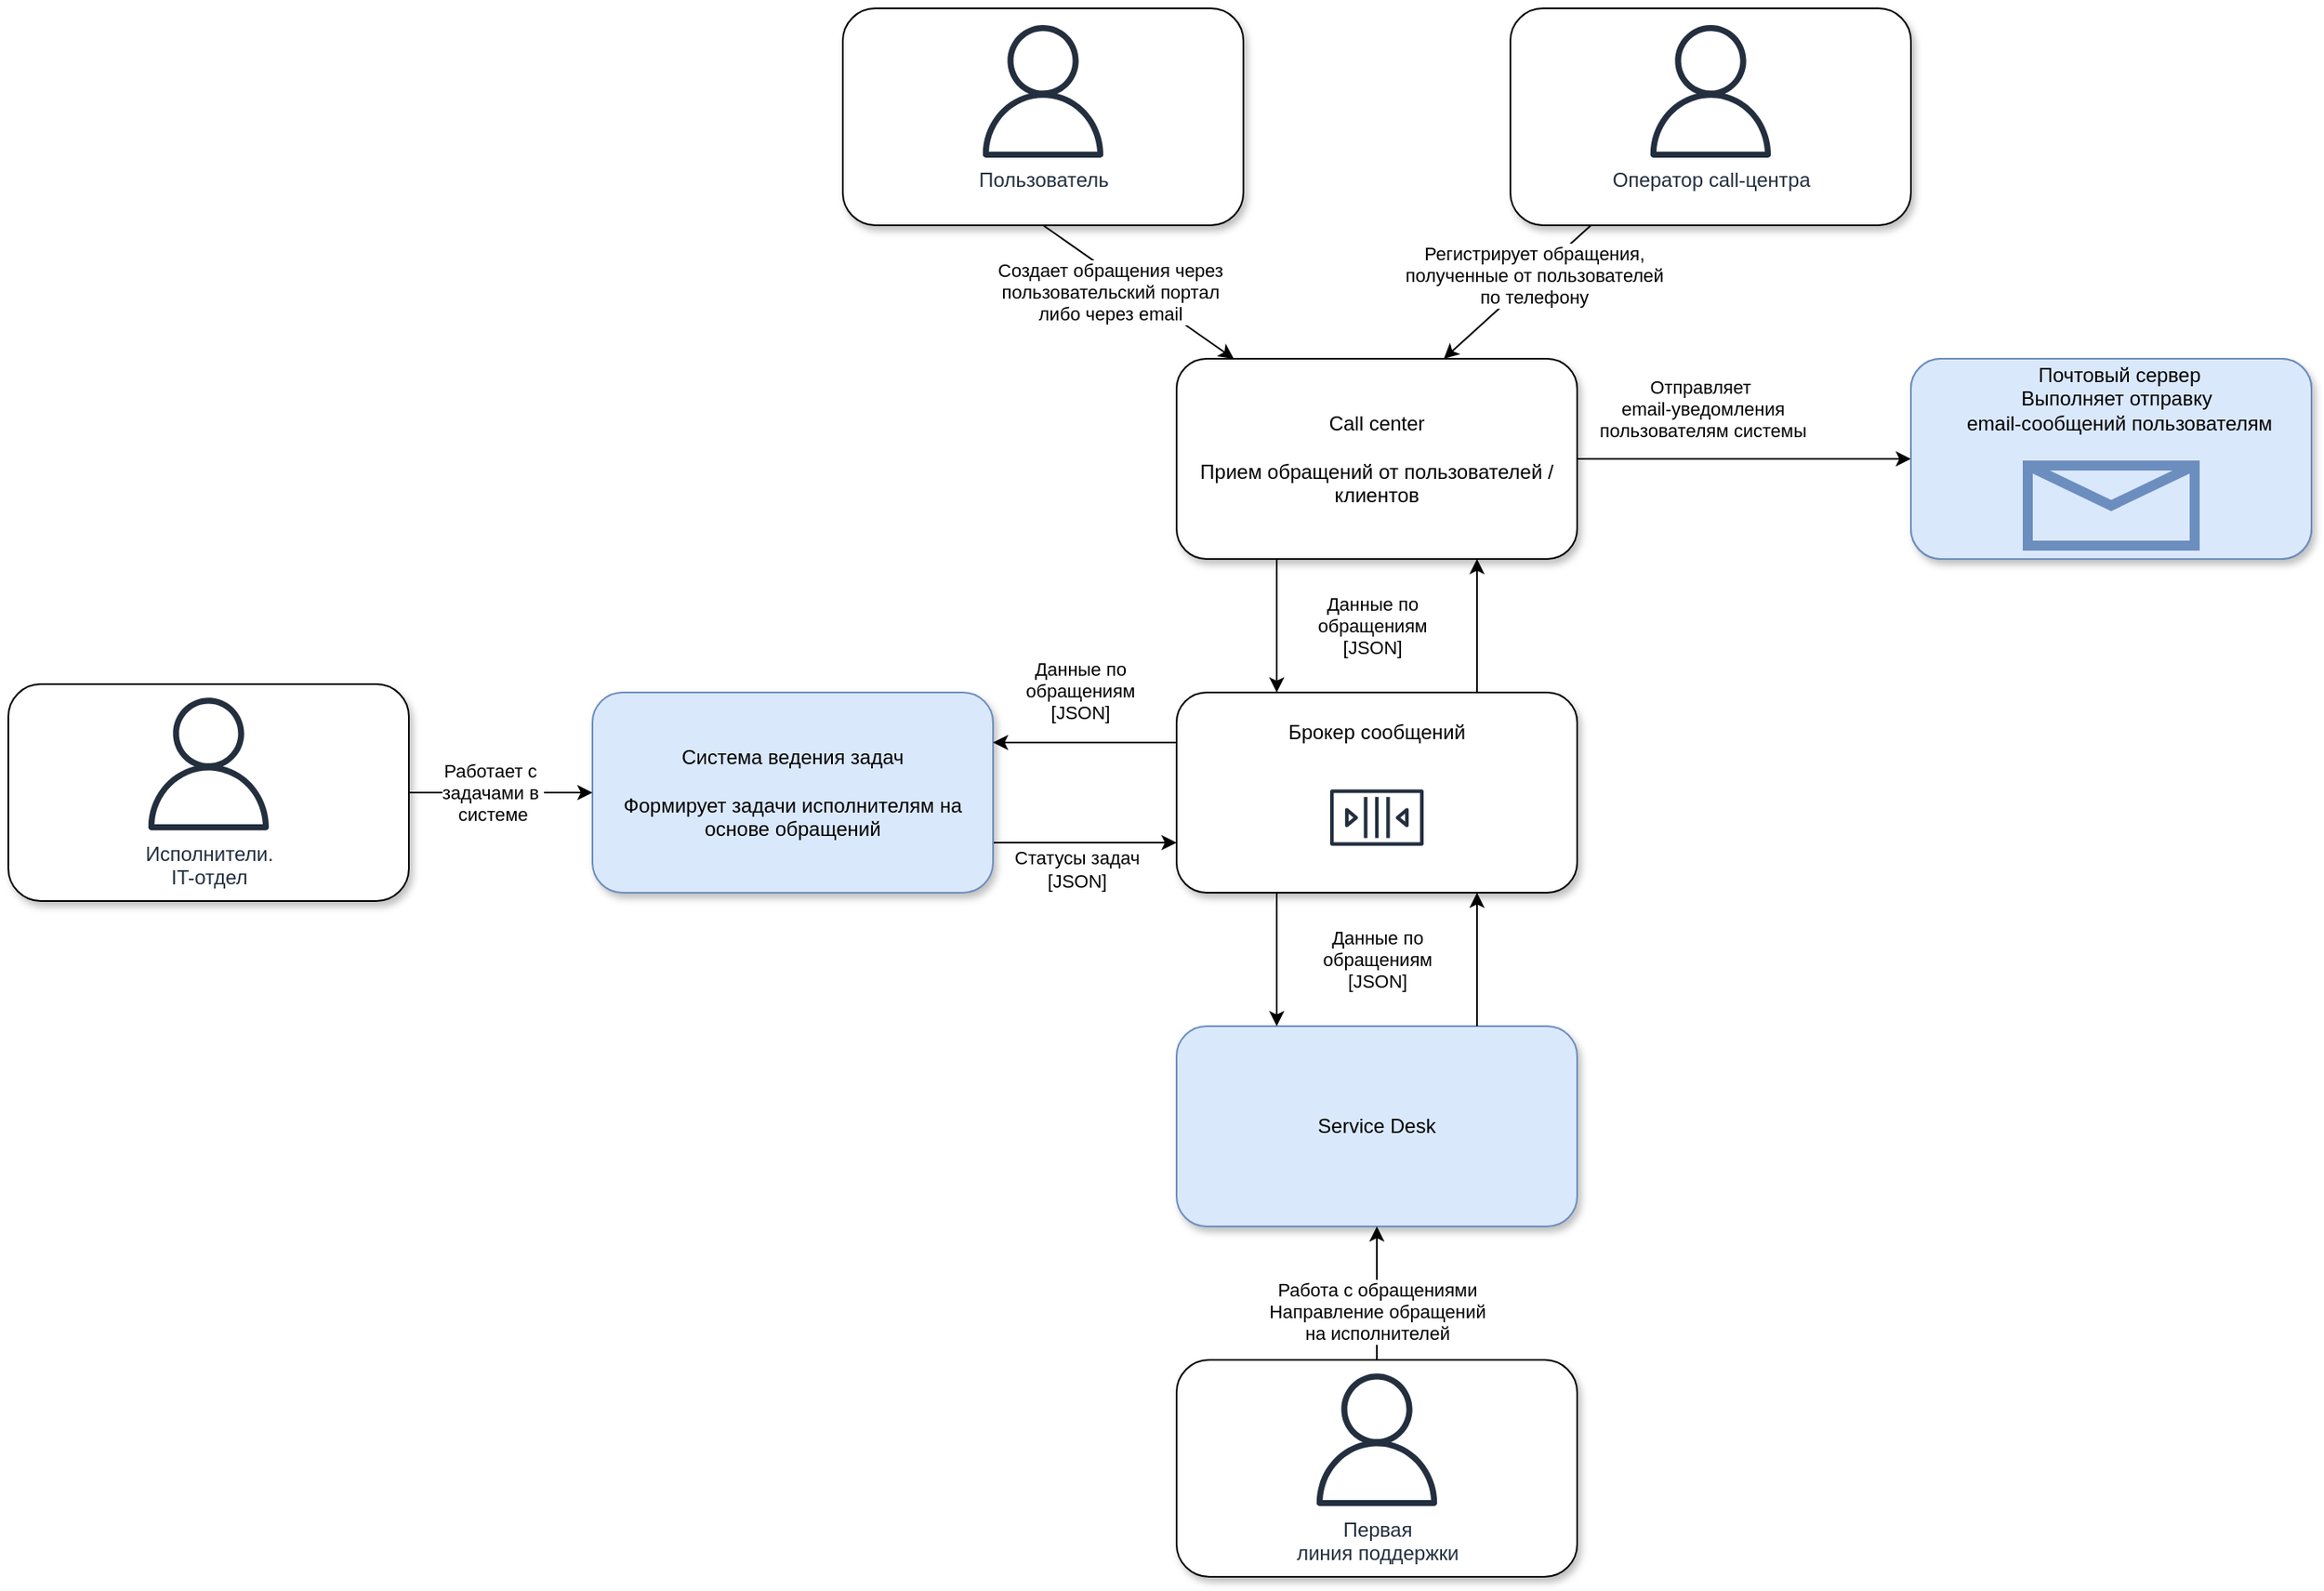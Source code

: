<mxfile version="13.7.9" type="device"><diagram id="4urqfvZx8Utzww9x2BsK" name="Страница 1"><mxGraphModel dx="3197" dy="2606" grid="1" gridSize="10" guides="1" tooltips="1" connect="1" arrows="1" fold="1" page="1" pageScale="1" pageWidth="827" pageHeight="1169" math="0" shadow="0"><root><mxCell id="0"/><mxCell id="1" parent="0"/><mxCell id="2Qgt7NtW5m93j6T2SS5j-16" value="&lt;span style=&quot;color: rgb(0 , 0 , 0) ; font-family: &amp;#34;helvetica&amp;#34; ; font-size: 11px ; font-style: normal ; font-weight: 400 ; letter-spacing: normal ; text-align: center ; text-indent: 0px ; text-transform: none ; word-spacing: 0px ; background-color: rgb(255 , 255 , 255) ; display: inline ; float: none&quot;&gt;Отправляет&amp;nbsp;&lt;/span&gt;&lt;br style=&quot;color: rgb(0 , 0 , 0) ; font-family: &amp;#34;helvetica&amp;#34; ; font-size: 11px ; font-style: normal ; font-weight: 400 ; letter-spacing: normal ; text-align: center ; text-indent: 0px ; text-transform: none ; word-spacing: 0px&quot;&gt;&lt;span style=&quot;color: rgb(0 , 0 , 0) ; font-family: &amp;#34;helvetica&amp;#34; ; font-size: 11px ; font-style: normal ; font-weight: 400 ; letter-spacing: normal ; text-align: center ; text-indent: 0px ; text-transform: none ; word-spacing: 0px ; background-color: rgb(255 , 255 , 255) ; display: inline ; float: none&quot;&gt;email-уведомления&lt;/span&gt;&lt;br&gt;пользователям системы" style="edgeStyle=orthogonalEdgeStyle;rounded=0;orthogonalLoop=1;jettySize=auto;html=1;" parent="1" source="2Qgt7NtW5m93j6T2SS5j-1" target="2Qgt7NtW5m93j6T2SS5j-11" edge="1"><mxGeometry x="-0.25" y="30" relative="1" as="geometry"><mxPoint as="offset"/></mxGeometry></mxCell><mxCell id="2Qgt7NtW5m93j6T2SS5j-32" style="edgeStyle=none;rounded=0;orthogonalLoop=1;jettySize=auto;html=1;entryX=0.25;entryY=0;entryDx=0;entryDy=0;exitX=0.25;exitY=1;exitDx=0;exitDy=0;" parent="1" source="2Qgt7NtW5m93j6T2SS5j-1" edge="1"><mxGeometry relative="1" as="geometry"><mxPoint x="380" y="400" as="targetPoint"/></mxGeometry></mxCell><mxCell id="2Qgt7NtW5m93j6T2SS5j-33" value="Данные по &lt;br&gt;обращениям&lt;br&gt;[JSON]" style="edgeLabel;html=1;align=center;verticalAlign=middle;resizable=0;points=[];" parent="2Qgt7NtW5m93j6T2SS5j-32" vertex="1" connectable="0"><mxGeometry x="-0.45" y="-1" relative="1" as="geometry"><mxPoint x="57.39" y="18" as="offset"/></mxGeometry></mxCell><mxCell id="2Qgt7NtW5m93j6T2SS5j-1" value="Call center&lt;br&gt;&lt;br&gt;Прием обращений от пользователей / клиентов" style="rounded=1;whiteSpace=wrap;html=1;shadow=1;" parent="1" vertex="1"><mxGeometry x="320" y="200" width="240" height="120" as="geometry"/></mxCell><mxCell id="2Qgt7NtW5m93j6T2SS5j-10" value="" style="group;fillColor=#dae8fc;strokeColor=#6c8ebf;rounded=1;container=0;" parent="1" vertex="1" connectable="0"><mxGeometry x="760" y="200" width="240" height="120" as="geometry"/></mxCell><mxCell id="2Qgt7NtW5m93j6T2SS5j-23" value="Service Desk" style="rounded=1;whiteSpace=wrap;html=1;fillColor=#dae8fc;strokeColor=#6c8ebf;shadow=1;" parent="1" vertex="1"><mxGeometry x="320" y="600" width="240" height="120" as="geometry"/></mxCell><mxCell id="2Qgt7NtW5m93j6T2SS5j-27" style="rounded=0;orthogonalLoop=1;jettySize=auto;html=1;exitX=0.5;exitY=1;exitDx=0;exitDy=0;" parent="1" source="2Qgt7NtW5m93j6T2SS5j-3" target="2Qgt7NtW5m93j6T2SS5j-1" edge="1"><mxGeometry relative="1" as="geometry"/></mxCell><mxCell id="2Qgt7NtW5m93j6T2SS5j-28" value="Создает обращения через&lt;br&gt;пользовательский портал &lt;br&gt;либо через email" style="edgeLabel;html=1;align=center;verticalAlign=middle;resizable=0;points=[];" parent="2Qgt7NtW5m93j6T2SS5j-27" vertex="1" connectable="0"><mxGeometry x="0.375" y="3" relative="1" as="geometry"><mxPoint x="-40.37" y="-12.59" as="offset"/></mxGeometry></mxCell><mxCell id="2Qgt7NtW5m93j6T2SS5j-29" style="edgeStyle=none;rounded=0;orthogonalLoop=1;jettySize=auto;html=1;entryX=0.667;entryY=0;entryDx=0;entryDy=0;entryPerimeter=0;" parent="1" source="2Qgt7NtW5m93j6T2SS5j-6" target="2Qgt7NtW5m93j6T2SS5j-1" edge="1"><mxGeometry relative="1" as="geometry"/></mxCell><mxCell id="2Qgt7NtW5m93j6T2SS5j-31" value="Регистрирует обращения, &lt;br&gt;полученные от пользователей &lt;br&gt;по телефону" style="edgeLabel;html=1;align=center;verticalAlign=middle;resizable=0;points=[];" parent="2Qgt7NtW5m93j6T2SS5j-29" vertex="1" connectable="0"><mxGeometry x="-0.378" y="-1" relative="1" as="geometry"><mxPoint x="-6.25" y="5.79" as="offset"/></mxGeometry></mxCell><mxCell id="2Qgt7NtW5m93j6T2SS5j-35" value="&lt;span style=&quot;color: rgb(0 , 0 , 0) ; font-family: &amp;#34;helvetica&amp;#34; ; font-size: 11px ; font-style: normal ; font-weight: 400 ; letter-spacing: normal ; text-align: center ; text-indent: 0px ; text-transform: none ; word-spacing: 0px ; background-color: rgb(255 , 255 , 255) ; display: inline ; float: none&quot;&gt;Данные по &lt;br&gt;обращениям&lt;/span&gt;&lt;br style=&quot;color: rgb(0 , 0 , 0) ; font-family: &amp;#34;helvetica&amp;#34; ; font-size: 11px ; font-style: normal ; font-weight: 400 ; letter-spacing: normal ; text-align: center ; text-indent: 0px ; text-transform: none ; word-spacing: 0px&quot;&gt;&lt;span style=&quot;color: rgb(0 , 0 , 0) ; font-family: &amp;#34;helvetica&amp;#34; ; font-size: 11px ; font-style: normal ; font-weight: 400 ; letter-spacing: normal ; text-align: center ; text-indent: 0px ; text-transform: none ; word-spacing: 0px ; background-color: rgb(255 , 255 , 255) ; display: inline ; float: none&quot;&gt;[JSON]&lt;/span&gt;" style="edgeStyle=none;rounded=0;orthogonalLoop=1;jettySize=auto;html=1;entryX=0.25;entryY=0;entryDx=0;entryDy=0;exitX=0.25;exitY=1;exitDx=0;exitDy=0;" parent="1" target="2Qgt7NtW5m93j6T2SS5j-23" edge="1"><mxGeometry y="60" relative="1" as="geometry"><mxPoint x="380" y="520" as="sourcePoint"/><mxPoint as="offset"/></mxGeometry></mxCell><mxCell id="2Qgt7NtW5m93j6T2SS5j-41" style="edgeStyle=none;rounded=0;orthogonalLoop=1;jettySize=auto;html=1;entryX=0.5;entryY=1;entryDx=0;entryDy=0;" parent="1" source="2Qgt7NtW5m93j6T2SS5j-19" target="2Qgt7NtW5m93j6T2SS5j-23" edge="1"><mxGeometry relative="1" as="geometry"/></mxCell><mxCell id="2Qgt7NtW5m93j6T2SS5j-42" value="Работа с обращениями&lt;br&gt;Направление обращений&lt;br&gt;на исполнителей" style="edgeLabel;html=1;align=center;verticalAlign=middle;resizable=0;points=[];" parent="2Qgt7NtW5m93j6T2SS5j-41" vertex="1" connectable="0"><mxGeometry x="-0.425" y="-1" relative="1" as="geometry"><mxPoint x="-1" y="-6.67" as="offset"/></mxGeometry></mxCell><mxCell id="2Qgt7NtW5m93j6T2SS5j-43" value="" style="edgeStyle=none;rounded=0;orthogonalLoop=1;jettySize=auto;html=1;entryX=0.75;entryY=1;entryDx=0;entryDy=0;exitX=0.75;exitY=0;exitDx=0;exitDy=0;" parent="1" source="2Qgt7NtW5m93j6T2SS5j-23" edge="1"><mxGeometry x="-0.25" relative="1" as="geometry"><mxPoint x="450" y="530" as="sourcePoint"/><mxPoint x="500" y="520" as="targetPoint"/><mxPoint as="offset"/></mxGeometry></mxCell><mxCell id="2Qgt7NtW5m93j6T2SS5j-44" style="edgeStyle=none;rounded=0;orthogonalLoop=1;jettySize=auto;html=1;entryX=0.75;entryY=1;entryDx=0;entryDy=0;exitX=0.75;exitY=0;exitDx=0;exitDy=0;" parent="1" target="2Qgt7NtW5m93j6T2SS5j-1" edge="1"><mxGeometry relative="1" as="geometry"><mxPoint x="500" y="400" as="sourcePoint"/></mxGeometry></mxCell><mxCell id="2Qgt7NtW5m93j6T2SS5j-48" style="edgeStyle=none;rounded=0;orthogonalLoop=1;jettySize=auto;html=1;entryX=0;entryY=0.75;entryDx=0;entryDy=0;exitX=1;exitY=0.75;exitDx=0;exitDy=0;" parent="1" source="2Qgt7NtW5m93j6T2SS5j-45" edge="1"><mxGeometry relative="1" as="geometry"><mxPoint x="320" y="490" as="targetPoint"/></mxGeometry></mxCell><mxCell id="2Qgt7NtW5m93j6T2SS5j-45" value="Система ведения задач&lt;br&gt;&lt;br&gt;Формирует задачи исполнителям на основе обращений" style="rounded=1;whiteSpace=wrap;html=1;fillColor=#dae8fc;strokeColor=#6c8ebf;shadow=1;" parent="1" vertex="1"><mxGeometry x="-30" y="400" width="240" height="120" as="geometry"/></mxCell><mxCell id="2Qgt7NtW5m93j6T2SS5j-46" style="edgeStyle=none;rounded=0;orthogonalLoop=1;jettySize=auto;html=1;entryX=1;entryY=0.25;entryDx=0;entryDy=0;exitX=0;exitY=0.25;exitDx=0;exitDy=0;" parent="1" target="2Qgt7NtW5m93j6T2SS5j-45" edge="1"><mxGeometry relative="1" as="geometry"><mxPoint x="320" y="430" as="sourcePoint"/></mxGeometry></mxCell><mxCell id="2Qgt7NtW5m93j6T2SS5j-54" value="&lt;span style=&quot;color: rgba(0 , 0 , 0 , 0) ; font-family: monospace ; font-size: 0px ; background-color: rgb(248 , 249 , 250)&quot;&gt;%3CmxGraphModel%3E%3Croot%3E%3CmxCell%20id%3D%220%22%2F%3E%3CmxCell%20id%3D%221%22%20parent%3D%220%22%2F%3E%3CmxCell%20id%3D%222%22%20value%3D%225%22%20style%3D%22edgeLabel%3Bhtml%3D1%3Balign%3Dcenter%3BverticalAlign%3Dmiddle%3Bresizable%3D0%3Bpoints%3D%5B%5D%3B%22%20vertex%3D%221%22%20connectable%3D%220%22%20parent%3D%221%22%3E%3CmxGeometry%20x%3D%22510%22%20y%3D%22585.002%22%20as%3D%22geometry%22%2F%3E%3C%2FmxCell%3E%3C%2Froot%3E%3C%2FmxGraphModel%3&lt;/span&gt;" style="edgeLabel;html=1;align=center;verticalAlign=middle;resizable=0;points=[];" parent="2Qgt7NtW5m93j6T2SS5j-46" vertex="1" connectable="0"><mxGeometry x="-0.71" y="2" relative="1" as="geometry"><mxPoint as="offset"/></mxGeometry></mxCell><mxCell id="2Qgt7NtW5m93j6T2SS5j-47" value="Данные по &lt;br&gt;обращениям&lt;br&gt;[JSON]" style="edgeLabel;html=1;align=center;verticalAlign=middle;resizable=0;points=[];" parent="1" vertex="1" connectable="0"><mxGeometry x="270.0" y="399.996" as="geometry"><mxPoint x="-8" y="-1" as="offset"/></mxGeometry></mxCell><mxCell id="2Qgt7NtW5m93j6T2SS5j-49" value="Статусы задач&lt;br&gt;[JSON]" style="edgeLabel;html=1;align=center;verticalAlign=middle;resizable=0;points=[];" parent="1" vertex="1" connectable="0"><mxGeometry x="270.0" y="439.996" as="geometry"><mxPoint x="-10" y="66" as="offset"/></mxGeometry></mxCell><mxCell id="RcfGTtgkbb3g_h8fm2-x-6" style="edgeStyle=orthogonalEdgeStyle;rounded=0;orthogonalLoop=1;jettySize=auto;html=1;" edge="1" parent="1" source="RcfGTtgkbb3g_h8fm2-x-2" target="2Qgt7NtW5m93j6T2SS5j-45"><mxGeometry relative="1" as="geometry"/></mxCell><mxCell id="RcfGTtgkbb3g_h8fm2-x-7" value="Работает с&amp;nbsp;&lt;br&gt;задачами в&amp;nbsp;&lt;br&gt;системе" style="edgeLabel;html=1;align=center;verticalAlign=middle;resizable=0;points=[];" vertex="1" connectable="0" parent="RcfGTtgkbb3g_h8fm2-x-6"><mxGeometry x="-0.274" y="1" relative="1" as="geometry"><mxPoint x="10" y="1" as="offset"/></mxGeometry></mxCell><mxCell id="2Qgt7NtW5m93j6T2SS5j-11" value="" style="rounded=1;whiteSpace=wrap;html=1;fillColor=#dae8fc;strokeColor=#6c8ebf;shadow=1;" parent="1" vertex="1"><mxGeometry x="760" y="200" width="240" height="120" as="geometry"/></mxCell><mxCell id="2Qgt7NtW5m93j6T2SS5j-12" value="" style="verticalLabelPosition=bottom;shadow=0;dashed=0;align=center;html=1;verticalAlign=top;strokeWidth=6;shape=mxgraph.mockup.misc.mail2;strokeColor=#6c8ebf;fillColor=#dae8fc;" parent="1" vertex="1"><mxGeometry x="830" y="264" width="100" height="48" as="geometry"/></mxCell><mxCell id="2Qgt7NtW5m93j6T2SS5j-13" value="Почтовый сервер&lt;br&gt;Выполняет отправку&amp;nbsp;&lt;br&gt;email-сообщений пользователям" style="text;html=1;strokeColor=none;fillColor=none;align=center;verticalAlign=middle;whiteSpace=wrap;rounded=0;" parent="1" vertex="1"><mxGeometry x="790" y="216" width="190" height="16" as="geometry"/></mxCell><mxCell id="2Qgt7NtW5m93j6T2SS5j-25" value="" style="outlineConnect=0;fontColor=#232F3E;gradientColor=none;strokeColor=#232F3E;fillColor=#ffffff;dashed=0;verticalLabelPosition=bottom;verticalAlign=top;align=center;html=1;fontSize=12;fontStyle=0;aspect=fixed;shape=mxgraph.aws4.resourceIcon;resIcon=mxgraph.aws4.queue;" parent="1" vertex="1"><mxGeometry x="405" y="440" width="70" height="70" as="geometry"/></mxCell><mxCell id="2Qgt7NtW5m93j6T2SS5j-19" value="" style="rounded=1;whiteSpace=wrap;html=1;labelBackgroundColor=#FFFFFF;fontSize=16;align=left;shadow=1;" parent="1" vertex="1"><mxGeometry x="320" y="800" width="240.0" height="130" as="geometry"/></mxCell><mxCell id="2Qgt7NtW5m93j6T2SS5j-20" value="Первая&lt;br&gt;линия поддержки" style="outlineConnect=0;fontColor=#232F3E;gradientColor=none;fillColor=#232F3E;strokeColor=none;dashed=0;verticalLabelPosition=bottom;verticalAlign=top;align=center;html=1;fontSize=12;fontStyle=0;aspect=fixed;pointerEvents=1;shape=mxgraph.aws4.user;labelBackgroundColor=#FFFFFF;" parent="1" vertex="1"><mxGeometry x="400.275" y="808.125" width="79.444" height="79.444" as="geometry"/></mxCell><mxCell id="RcfGTtgkbb3g_h8fm2-x-25" value="" style="group" vertex="1" connectable="0" parent="1"><mxGeometry x="320" y="400" width="240" height="120" as="geometry"/></mxCell><mxCell id="RcfGTtgkbb3g_h8fm2-x-10" value="Брокер сообщений&lt;br&gt;&lt;br&gt;&lt;br&gt;&lt;br&gt;&lt;br&gt;&lt;br&gt;" style="rounded=1;whiteSpace=wrap;html=1;shadow=1;" vertex="1" parent="RcfGTtgkbb3g_h8fm2-x-25"><mxGeometry width="240" height="120" as="geometry"/></mxCell><mxCell id="RcfGTtgkbb3g_h8fm2-x-11" value="" style="outlineConnect=0;fontColor=#232F3E;gradientColor=none;strokeColor=#232F3E;fillColor=#ffffff;dashed=0;verticalLabelPosition=bottom;verticalAlign=top;align=center;html=1;fontSize=12;fontStyle=0;aspect=fixed;shape=mxgraph.aws4.resourceIcon;resIcon=mxgraph.aws4.queue;" vertex="1" parent="RcfGTtgkbb3g_h8fm2-x-25"><mxGeometry x="85" y="40" width="70" height="70" as="geometry"/></mxCell><mxCell id="RcfGTtgkbb3g_h8fm2-x-26" value="" style="group" vertex="1" connectable="0" parent="1"><mxGeometry x="-380" y="395" width="240.0" height="130" as="geometry"/></mxCell><mxCell id="RcfGTtgkbb3g_h8fm2-x-2" value="" style="rounded=1;whiteSpace=wrap;html=1;labelBackgroundColor=#FFFFFF;fontSize=16;align=left;shadow=1;" vertex="1" parent="RcfGTtgkbb3g_h8fm2-x-26"><mxGeometry width="240.0" height="130" as="geometry"/></mxCell><mxCell id="RcfGTtgkbb3g_h8fm2-x-3" value="Исполнители.&lt;br&gt;IT-отдел" style="outlineConnect=0;fontColor=#232F3E;gradientColor=none;fillColor=#232F3E;strokeColor=none;dashed=0;verticalLabelPosition=bottom;verticalAlign=top;align=center;html=1;fontSize=12;fontStyle=0;aspect=fixed;pointerEvents=1;shape=mxgraph.aws4.user;labelBackgroundColor=#FFFFFF;" vertex="1" parent="RcfGTtgkbb3g_h8fm2-x-26"><mxGeometry x="80.275" y="8.125" width="79.444" height="79.444" as="geometry"/></mxCell><mxCell id="RcfGTtgkbb3g_h8fm2-x-27" value="" style="group" vertex="1" connectable="0" parent="1"><mxGeometry x="120" y="-10" width="240" height="130" as="geometry"/></mxCell><mxCell id="2Qgt7NtW5m93j6T2SS5j-3" value="" style="rounded=1;whiteSpace=wrap;html=1;labelBackgroundColor=#FFFFFF;fontSize=16;align=left;shadow=1;" parent="RcfGTtgkbb3g_h8fm2-x-27" vertex="1"><mxGeometry width="240.0" height="130" as="geometry"/></mxCell><mxCell id="2Qgt7NtW5m93j6T2SS5j-4" value="Пользователь" style="outlineConnect=0;fontColor=#232F3E;gradientColor=none;fillColor=#232F3E;strokeColor=none;dashed=0;verticalLabelPosition=bottom;verticalAlign=top;align=center;html=1;fontSize=12;fontStyle=0;aspect=fixed;pointerEvents=1;shape=mxgraph.aws4.user;labelBackgroundColor=#FFFFFF;" parent="RcfGTtgkbb3g_h8fm2-x-27" vertex="1"><mxGeometry x="80.275" y="10.005" width="79.444" height="79.444" as="geometry"/></mxCell><mxCell id="RcfGTtgkbb3g_h8fm2-x-30" value="" style="group" vertex="1" connectable="0" parent="1"><mxGeometry x="520" y="-10" width="240" height="130" as="geometry"/></mxCell><mxCell id="2Qgt7NtW5m93j6T2SS5j-6" value="" style="rounded=1;whiteSpace=wrap;html=1;labelBackgroundColor=#FFFFFF;fontSize=16;align=left;shadow=1;glass=0;" parent="RcfGTtgkbb3g_h8fm2-x-30" vertex="1"><mxGeometry width="240.0" height="130" as="geometry"/></mxCell><mxCell id="2Qgt7NtW5m93j6T2SS5j-7" value="Оператор call-центра" style="outlineConnect=0;fontColor=#232F3E;gradientColor=none;fillColor=#232F3E;strokeColor=none;dashed=0;verticalLabelPosition=bottom;verticalAlign=top;align=center;html=1;fontSize=12;fontStyle=0;aspect=fixed;pointerEvents=1;shape=mxgraph.aws4.user;labelBackgroundColor=#FFFFFF;" parent="RcfGTtgkbb3g_h8fm2-x-30" vertex="1"><mxGeometry x="80.275" y="10.005" width="79.444" height="79.444" as="geometry"/></mxCell></root></mxGraphModel></diagram></mxfile>